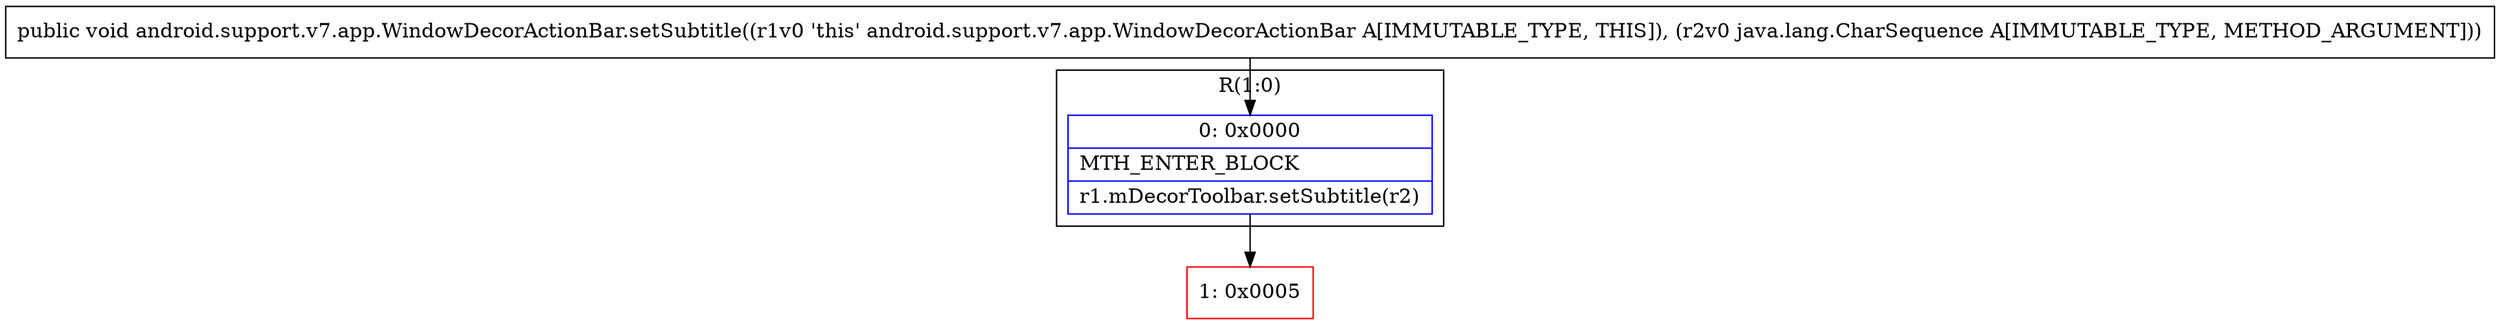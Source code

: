 digraph "CFG forandroid.support.v7.app.WindowDecorActionBar.setSubtitle(Ljava\/lang\/CharSequence;)V" {
subgraph cluster_Region_1236694560 {
label = "R(1:0)";
node [shape=record,color=blue];
Node_0 [shape=record,label="{0\:\ 0x0000|MTH_ENTER_BLOCK\l|r1.mDecorToolbar.setSubtitle(r2)\l}"];
}
Node_1 [shape=record,color=red,label="{1\:\ 0x0005}"];
MethodNode[shape=record,label="{public void android.support.v7.app.WindowDecorActionBar.setSubtitle((r1v0 'this' android.support.v7.app.WindowDecorActionBar A[IMMUTABLE_TYPE, THIS]), (r2v0 java.lang.CharSequence A[IMMUTABLE_TYPE, METHOD_ARGUMENT])) }"];
MethodNode -> Node_0;
Node_0 -> Node_1;
}

